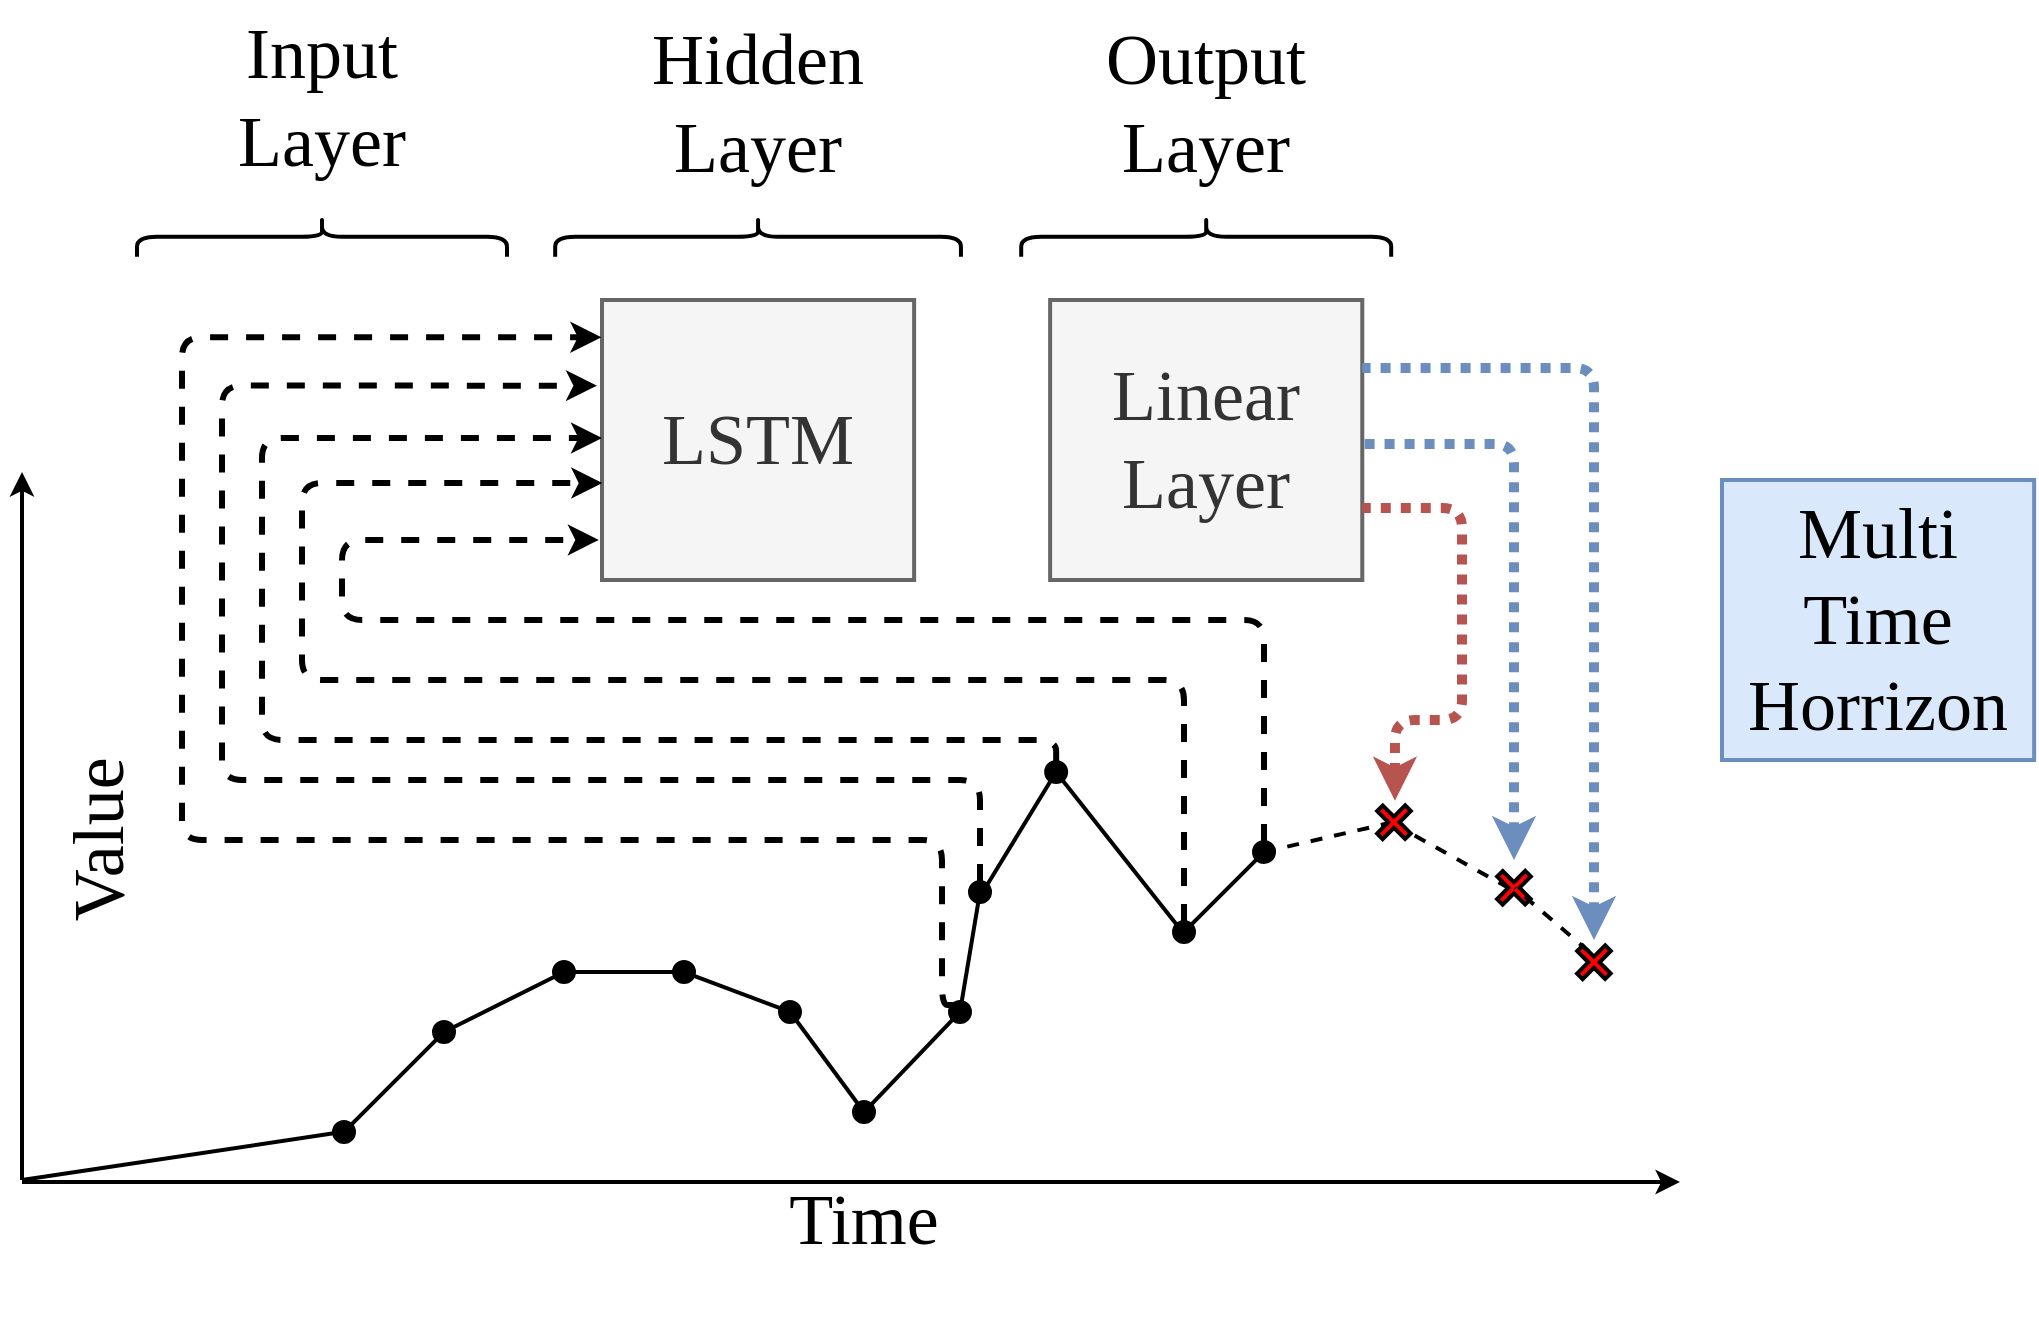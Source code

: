 <mxfile scale="5" border="0">
    <diagram id="FgpiK9OE_3OYkIBHCV0x" name="Page-1">
        <mxGraphModel dx="2401" dy="1133" grid="1" gridSize="10" guides="1" tooltips="1" connect="1" arrows="1" fold="1" page="1" pageScale="1" pageWidth="850" pageHeight="1100" background="#ffffff" math="0" shadow="0">
            <root>
                <mxCell id="0"/>
                <mxCell id="1" parent="0"/>
                <mxCell id="117" value="" style="shape=curlyBracket;whiteSpace=wrap;html=1;rounded=1;fillColor=#FF0000;rotation=90;fontFamily=Garamond;fontSize=36;strokeWidth=2;" parent="1" vertex="1">
                    <mxGeometry x="368.03" y="146.93" width="20" height="202.88" as="geometry"/>
                </mxCell>
                <mxCell id="690" value="Hidden Layer" style="text;align=center;verticalAlign=middle;rounded=0;fontFamily=Garamond;html=1;whiteSpace=wrap;fontSize=36;rotation=0;strokeWidth=2;" parent="1" vertex="1">
                    <mxGeometry x="300.0" y="133.93" width="156.07" height="97.12" as="geometry"/>
                </mxCell>
                <mxCell id="692" value="" style="shape=curlyBracket;whiteSpace=wrap;html=1;rounded=1;fillColor=#FF0000;rotation=90;fontFamily=Garamond;fontSize=36;strokeWidth=2;" parent="1" vertex="1">
                    <mxGeometry x="150" y="155.87" width="20" height="185" as="geometry"/>
                </mxCell>
                <mxCell id="695" value="LSTM" style="text;align=center;verticalAlign=middle;rounded=0;fontFamily=Garamond;html=1;whiteSpace=wrap;fontSize=36;rotation=0;strokeWidth=2;fillColor=#f5f5f5;fontColor=#333333;strokeColor=#666666;" parent="1" vertex="1">
                    <mxGeometry x="300" y="280" width="156.07" height="140" as="geometry"/>
                </mxCell>
                <mxCell id="698" value="Input Layer" style="text;align=center;verticalAlign=middle;rounded=0;fontFamily=Garamond;html=1;whiteSpace=wrap;fontSize=36;rotation=0;strokeWidth=2;" vertex="1" parent="1">
                    <mxGeometry x="81.97" y="130" width="156.07" height="97.12" as="geometry"/>
                </mxCell>
                <mxCell id="699" value="Linear Layer" style="text;align=center;verticalAlign=middle;rounded=0;fontFamily=Garamond;html=1;whiteSpace=wrap;fontSize=36;rotation=0;strokeWidth=2;fillColor=#f5f5f5;fontColor=#333333;strokeColor=#666666;" vertex="1" parent="1">
                    <mxGeometry x="524.07" y="280" width="156.07" height="140" as="geometry"/>
                </mxCell>
                <mxCell id="700" value="" style="shape=curlyBracket;whiteSpace=wrap;html=1;rounded=1;fillColor=#FF0000;rotation=90;fontFamily=Garamond;fontSize=36;strokeWidth=2;" vertex="1" parent="1">
                    <mxGeometry x="592.1" y="155.87" width="20" height="185" as="geometry"/>
                </mxCell>
                <mxCell id="701" value="Output Layer" style="text;align=center;verticalAlign=middle;rounded=0;fontFamily=Garamond;html=1;whiteSpace=wrap;fontSize=36;rotation=0;strokeWidth=2;" vertex="1" parent="1">
                    <mxGeometry x="524.07" y="133.93" width="156.07" height="97.12" as="geometry"/>
                </mxCell>
                <mxCell id="704" value="" style="curved=1;endArrow=none;html=1;endFill=0;startArrow=none;entryX=0;entryY=0;entryDx=7.989;entryDy=7.904;fontFamily=Garamond;fontSize=36;strokeWidth=2;entryPerimeter=0;dashed=1;exitX=0.471;exitY=0.536;exitDx=0;exitDy=0;exitPerimeter=0;" edge="1" parent="1" source="732" target="737">
                    <mxGeometry width="50" height="50" relative="1" as="geometry">
                        <mxPoint x="641" y="566" as="sourcePoint"/>
                        <mxPoint x="706.162" y="550.923" as="targetPoint"/>
                        <Array as="points"/>
                    </mxGeometry>
                </mxCell>
                <mxCell id="705" value="" style="curved=1;endArrow=none;html=1;endFill=0;startArrow=none;entryX=0.514;entryY=0.5;entryDx=0;entryDy=0;fontFamily=Garamond;fontSize=36;strokeWidth=2;entryPerimeter=0;dashed=1;" edge="1" parent="1" target="732">
                    <mxGeometry width="50" height="50" relative="1" as="geometry">
                        <mxPoint x="631" y="556" as="sourcePoint"/>
                        <mxPoint x="637.464" y="569.536" as="targetPoint"/>
                        <Array as="points"/>
                    </mxGeometry>
                </mxCell>
                <mxCell id="706" value="" style="endArrow=classic;html=1;fontFamily=Garamond;fontSize=36;strokeWidth=2;" edge="1" parent="1">
                    <mxGeometry width="50" height="50" relative="1" as="geometry">
                        <mxPoint x="10" y="721" as="sourcePoint"/>
                        <mxPoint x="839" y="721" as="targetPoint"/>
                    </mxGeometry>
                </mxCell>
                <mxCell id="707" value="" style="endArrow=classic;html=1;fontFamily=Garamond;fontSize=36;strokeWidth=2;startArrow=none;" edge="1" parent="1">
                    <mxGeometry width="50" height="50" relative="1" as="geometry">
                        <mxPoint x="10" y="720" as="sourcePoint"/>
                        <mxPoint x="10" y="366" as="targetPoint"/>
                    </mxGeometry>
                </mxCell>
                <mxCell id="709" value="" style="curved=1;endArrow=none;html=1;endFill=0;fontFamily=Garamond;fontSize=36;strokeWidth=2;" edge="1" parent="1">
                    <mxGeometry width="50" height="50" relative="1" as="geometry">
                        <mxPoint x="10" y="720" as="sourcePoint"/>
                        <mxPoint x="170" y="696" as="targetPoint"/>
                        <Array as="points"/>
                    </mxGeometry>
                </mxCell>
                <mxCell id="710" value="" style="ellipse;whiteSpace=wrap;html=1;aspect=fixed;fillColor=#000000;fontFamily=Garamond;fontSize=36;strokeWidth=2;" vertex="1" parent="1">
                    <mxGeometry x="166" y="691" width="10" height="10" as="geometry"/>
                </mxCell>
                <mxCell id="712" value="" style="ellipse;whiteSpace=wrap;html=1;aspect=fixed;fillColor=#000000;fontFamily=Garamond;fontSize=36;strokeWidth=2;" vertex="1" parent="1">
                    <mxGeometry x="216" y="641" width="10" height="10" as="geometry"/>
                </mxCell>
                <mxCell id="713" value="" style="curved=1;endArrow=none;html=1;endFill=0;startArrow=none;fontFamily=Garamond;fontSize=36;strokeWidth=2;" edge="1" parent="1" source="710" target="712">
                    <mxGeometry width="50" height="50" relative="1" as="geometry">
                        <mxPoint x="210.041" y="559.054" as="sourcePoint"/>
                        <mxPoint x="789" y="573" as="targetPoint"/>
                        <Array as="points"/>
                    </mxGeometry>
                </mxCell>
                <mxCell id="714" value="" style="ellipse;whiteSpace=wrap;html=1;aspect=fixed;fillColor=#000000;fontFamily=Garamond;fontSize=36;strokeWidth=2;" vertex="1" parent="1">
                    <mxGeometry x="276" y="611" width="10" height="10" as="geometry"/>
                </mxCell>
                <mxCell id="715" value="" style="curved=1;endArrow=none;html=1;endFill=0;startArrow=none;fontFamily=Garamond;fontSize=36;strokeWidth=2;" edge="1" parent="1" source="712" target="714">
                    <mxGeometry width="50" height="50" relative="1" as="geometry">
                        <mxPoint x="268.069" y="523.094" as="sourcePoint"/>
                        <mxPoint x="789" y="573" as="targetPoint"/>
                        <Array as="points"/>
                    </mxGeometry>
                </mxCell>
                <mxCell id="716" value="" style="ellipse;whiteSpace=wrap;html=1;aspect=fixed;fillColor=#000000;fontFamily=Garamond;fontSize=36;strokeWidth=2;" vertex="1" parent="1">
                    <mxGeometry x="336" y="611" width="10" height="10" as="geometry"/>
                </mxCell>
                <mxCell id="717" value="" style="curved=1;endArrow=none;html=1;endFill=0;startArrow=none;fontFamily=Garamond;fontSize=36;strokeWidth=2;" edge="1" parent="1" source="714" target="716">
                    <mxGeometry width="50" height="50" relative="1" as="geometry">
                        <mxPoint x="293.293" y="570.95" as="sourcePoint"/>
                        <mxPoint x="789" y="573" as="targetPoint"/>
                        <Array as="points"/>
                    </mxGeometry>
                </mxCell>
                <mxCell id="718" value="" style="ellipse;whiteSpace=wrap;html=1;aspect=fixed;fillColor=#000000;fontFamily=Garamond;fontSize=36;strokeWidth=2;" vertex="1" parent="1">
                    <mxGeometry x="389" y="631" width="10" height="10" as="geometry"/>
                </mxCell>
                <mxCell id="719" value="" style="curved=1;endArrow=none;html=1;endFill=0;startArrow=none;fontFamily=Garamond;fontSize=36;strokeWidth=2;" edge="1" parent="1" source="716" target="718">
                    <mxGeometry width="50" height="50" relative="1" as="geometry">
                        <mxPoint x="348.835" y="617.272" as="sourcePoint"/>
                        <mxPoint x="789" y="573" as="targetPoint"/>
                        <Array as="points"/>
                    </mxGeometry>
                </mxCell>
                <mxCell id="720" value="" style="ellipse;whiteSpace=wrap;html=1;aspect=fixed;fillColor=#000000;fontFamily=Garamond;fontSize=36;strokeWidth=2;" vertex="1" parent="1">
                    <mxGeometry x="426" y="681" width="10" height="10" as="geometry"/>
                </mxCell>
                <mxCell id="721" value="" style="curved=1;endArrow=none;html=1;endFill=0;startArrow=none;fontFamily=Garamond;fontSize=36;strokeWidth=2;" edge="1" parent="1" source="718" target="720">
                    <mxGeometry width="50" height="50" relative="1" as="geometry">
                        <mxPoint x="408.95" y="636.707" as="sourcePoint"/>
                        <mxPoint x="789" y="573" as="targetPoint"/>
                        <Array as="points"/>
                    </mxGeometry>
                </mxCell>
                <mxCell id="722" value="" style="ellipse;whiteSpace=wrap;html=1;aspect=fixed;fillColor=#000000;fontFamily=Garamond;fontSize=36;strokeWidth=2;" vertex="1" parent="1">
                    <mxGeometry x="474" y="631" width="10" height="10" as="geometry"/>
                </mxCell>
                <mxCell id="723" value="" style="curved=1;endArrow=none;html=1;endFill=0;startArrow=none;fontFamily=Garamond;fontSize=36;strokeWidth=2;" edge="1" parent="1" source="720" target="722">
                    <mxGeometry width="50" height="50" relative="1" as="geometry">
                        <mxPoint x="444.85" y="680.927" as="sourcePoint"/>
                        <mxPoint x="789" y="573" as="targetPoint"/>
                        <Array as="points"/>
                    </mxGeometry>
                </mxCell>
                <mxCell id="724" value="" style="ellipse;whiteSpace=wrap;html=1;aspect=fixed;fillColor=#000000;fontFamily=Garamond;fontSize=36;strokeWidth=2;" vertex="1" parent="1">
                    <mxGeometry x="484" y="571" width="10" height="10" as="geometry"/>
                </mxCell>
                <mxCell id="725" value="" style="curved=1;endArrow=none;html=1;endFill=0;startArrow=none;fontFamily=Garamond;fontSize=36;strokeWidth=2;" edge="1" parent="1" source="722" target="724">
                    <mxGeometry width="50" height="50" relative="1" as="geometry">
                        <mxPoint x="459.661" y="750.956" as="sourcePoint"/>
                        <mxPoint x="789" y="573" as="targetPoint"/>
                        <Array as="points"/>
                    </mxGeometry>
                </mxCell>
                <mxCell id="751" style="edgeStyle=orthogonalEdgeStyle;html=1;exitX=0.5;exitY=0;exitDx=0;exitDy=0;entryX=0;entryY=0.5;entryDx=0;entryDy=0;dashed=1;strokeWidth=3;startArrow=none;startFill=0;endArrow=classic;endFill=1;" edge="1" parent="1" source="726">
                    <mxGeometry relative="1" as="geometry">
                        <mxPoint x="300" y="349" as="targetPoint"/>
                        <Array as="points">
                            <mxPoint x="527" y="500"/>
                            <mxPoint x="130" y="500"/>
                            <mxPoint x="130" y="349"/>
                        </Array>
                    </mxGeometry>
                </mxCell>
                <mxCell id="726" value="" style="ellipse;whiteSpace=wrap;html=1;aspect=fixed;fillColor=#000000;fontFamily=Garamond;fontSize=36;strokeWidth=2;" vertex="1" parent="1">
                    <mxGeometry x="522.07" y="511" width="10" height="10" as="geometry"/>
                </mxCell>
                <mxCell id="727" value="" style="curved=1;endArrow=none;html=1;endFill=0;startArrow=none;fontFamily=Garamond;fontSize=36;strokeWidth=2;exitX=1;exitY=0;exitDx=0;exitDy=0;" edge="1" parent="1" source="724" target="726">
                    <mxGeometry width="50" height="50" relative="1" as="geometry">
                        <mxPoint x="474" y="566" as="sourcePoint"/>
                        <mxPoint x="789" y="573" as="targetPoint"/>
                        <Array as="points"/>
                    </mxGeometry>
                </mxCell>
                <mxCell id="728" value="" style="curved=1;endArrow=none;html=1;endFill=0;startArrow=none;entryX=0;entryY=1;entryDx=0;entryDy=0;fontFamily=Garamond;fontSize=36;strokeWidth=2;" edge="1" parent="1" source="730" target="729">
                    <mxGeometry width="50" height="50" relative="1" as="geometry">
                        <mxPoint x="677.862" y="529.176" as="sourcePoint"/>
                        <mxPoint x="789" y="573" as="targetPoint"/>
                        <Array as="points"/>
                    </mxGeometry>
                </mxCell>
                <mxCell id="745" style="edgeStyle=orthogonalEdgeStyle;html=1;dashed=1;endArrow=classic;endFill=1;strokeWidth=3;entryX=-0.01;entryY=0.864;entryDx=0;entryDy=0;entryPerimeter=0;" edge="1" parent="1" source="729">
                    <mxGeometry relative="1" as="geometry">
                        <mxPoint x="298.439" y="399.96" as="targetPoint"/>
                        <Array as="points">
                            <mxPoint x="631" y="440"/>
                            <mxPoint x="170" y="440"/>
                            <mxPoint x="170" y="400"/>
                        </Array>
                    </mxGeometry>
                </mxCell>
                <mxCell id="729" value="" style="ellipse;whiteSpace=wrap;html=1;aspect=fixed;fillColor=#000000;fontFamily=Garamond;fontSize=36;strokeWidth=2;" vertex="1" parent="1">
                    <mxGeometry x="626" y="551" width="10" height="10" as="geometry"/>
                </mxCell>
                <mxCell id="746" style="edgeStyle=orthogonalEdgeStyle;html=1;dashed=1;endArrow=classic;endFill=1;strokeWidth=3;startArrow=none;startFill=0;entryX=0.001;entryY=0.661;entryDx=0;entryDy=0;entryPerimeter=0;" edge="1" parent="1" source="730">
                    <mxGeometry relative="1" as="geometry">
                        <mxPoint x="300.156" y="371.54" as="targetPoint"/>
                        <Array as="points">
                            <mxPoint x="591" y="470"/>
                            <mxPoint x="150" y="470"/>
                            <mxPoint x="150" y="372"/>
                        </Array>
                    </mxGeometry>
                </mxCell>
                <mxCell id="730" value="" style="ellipse;whiteSpace=wrap;html=1;aspect=fixed;fillColor=#000000;fontFamily=Garamond;fontSize=36;strokeWidth=2;" vertex="1" parent="1">
                    <mxGeometry x="586" y="591" width="10" height="10" as="geometry"/>
                </mxCell>
                <mxCell id="731" value="" style="curved=1;endArrow=none;html=1;endFill=0;startArrow=none;fontFamily=Garamond;fontSize=36;strokeWidth=2;entryX=0;entryY=0;entryDx=0;entryDy=0;" edge="1" parent="1" target="730">
                    <mxGeometry width="50" height="50" relative="1" as="geometry">
                        <mxPoint x="527" y="516" as="sourcePoint"/>
                        <mxPoint x="674" y="556" as="targetPoint"/>
                        <Array as="points"/>
                    </mxGeometry>
                </mxCell>
                <mxCell id="747" style="edgeStyle=orthogonalEdgeStyle;html=1;dashed=1;endArrow=none;endFill=0;startArrow=classic;startFill=1;strokeWidth=5;entryX=1;entryY=0.75;entryDx=0;entryDy=0;dashPattern=1 1;fillColor=#f8cecc;strokeColor=#b85450;exitX=0.9;exitY=0.132;exitDx=0;exitDy=0;exitPerimeter=0;" edge="1" parent="1" source="732">
                    <mxGeometry relative="1" as="geometry">
                        <mxPoint x="680.14" y="384" as="targetPoint"/>
                        <mxPoint x="696" y="659" as="sourcePoint"/>
                        <Array as="points">
                            <mxPoint x="696" y="490"/>
                            <mxPoint x="730" y="490"/>
                            <mxPoint x="730" y="384"/>
                        </Array>
                    </mxGeometry>
                </mxCell>
                <mxCell id="732" value="" style="shape=cross;whiteSpace=wrap;html=1;rotation=-45;fillColor=#FF0000;fontFamily=Garamond;fontSize=36;strokeWidth=2;" vertex="1" parent="1">
                    <mxGeometry x="686" y="531.24" width="19.93" height="19.76" as="geometry"/>
                </mxCell>
                <mxCell id="734" value="Value" style="text;align=center;verticalAlign=middle;rounded=0;fontFamily=Garamond;html=1;whiteSpace=wrap;fontSize=36;rotation=-90;strokeWidth=2;" vertex="1" parent="1">
                    <mxGeometry x="-30" y="501" width="156.07" height="97.12" as="geometry"/>
                </mxCell>
                <mxCell id="735" value="Time" style="text;align=center;verticalAlign=middle;rounded=0;fontFamily=Garamond;html=1;whiteSpace=wrap;fontSize=36;rotation=0;strokeWidth=2;" vertex="1" parent="1">
                    <mxGeometry x="352.97" y="691" width="156.07" height="97.12" as="geometry"/>
                </mxCell>
                <mxCell id="737" value="" style="shape=cross;whiteSpace=wrap;html=1;rotation=-45;fillColor=#FF0000;fontFamily=Garamond;fontSize=36;strokeWidth=2;" vertex="1" parent="1">
                    <mxGeometry x="746" y="564" width="19.93" height="19.76" as="geometry"/>
                </mxCell>
                <mxCell id="738" value="" style="shape=cross;whiteSpace=wrap;html=1;rotation=-45;fillColor=#FF0000;fontFamily=Garamond;fontSize=36;strokeWidth=2;" vertex="1" parent="1">
                    <mxGeometry x="786" y="601.24" width="19.93" height="19.76" as="geometry"/>
                </mxCell>
                <mxCell id="739" value="" style="curved=1;endArrow=none;html=1;endFill=0;startArrow=none;fontFamily=Garamond;fontSize=36;strokeWidth=2;dashed=1;exitX=0;exitY=0;exitDx=11.941;exitDy=3.952;exitPerimeter=0;entryX=0.508;entryY=0.517;entryDx=0;entryDy=0;entryPerimeter=0;" edge="1" parent="1" source="738" target="737">
                    <mxGeometry width="50" height="50" relative="1" as="geometry">
                        <mxPoint x="763" y="661" as="sourcePoint"/>
                        <mxPoint x="756" y="571" as="targetPoint"/>
                        <Array as="points"/>
                    </mxGeometry>
                </mxCell>
                <mxCell id="748" style="edgeStyle=orthogonalEdgeStyle;html=1;dashed=1;endArrow=none;endFill=0;startArrow=classic;startFill=1;strokeWidth=5;entryX=1;entryY=0.25;entryDx=0;entryDy=0;dashPattern=1 1;fillColor=#dae8fc;strokeColor=#6c8ebf;" edge="1" parent="1">
                    <mxGeometry relative="1" as="geometry">
                        <mxPoint x="680.14" y="314" as="targetPoint"/>
                        <mxPoint x="796" y="600" as="sourcePoint"/>
                        <Array as="points">
                            <mxPoint x="796" y="314"/>
                        </Array>
                    </mxGeometry>
                </mxCell>
                <mxCell id="749" style="edgeStyle=orthogonalEdgeStyle;html=1;dashed=1;endArrow=none;endFill=0;startArrow=classic;startFill=1;strokeWidth=5;dashPattern=1 1;fillColor=#dae8fc;strokeColor=#6c8ebf;" edge="1" parent="1">
                    <mxGeometry relative="1" as="geometry">
                        <mxPoint x="680.14" y="352" as="targetPoint"/>
                        <mxPoint x="756" y="560" as="sourcePoint"/>
                        <Array as="points">
                            <mxPoint x="756" y="352"/>
                        </Array>
                    </mxGeometry>
                </mxCell>
                <mxCell id="752" style="edgeStyle=orthogonalEdgeStyle;html=1;exitX=0.5;exitY=0;exitDx=0;exitDy=0;entryX=-0.016;entryY=0.313;entryDx=0;entryDy=0;entryPerimeter=0;dashed=1;strokeWidth=3;startArrow=none;startFill=0;endArrow=classic;endFill=1;" edge="1" parent="1" source="724">
                    <mxGeometry relative="1" as="geometry">
                        <mxPoint x="522.02" y="615.87" as="sourcePoint"/>
                        <mxPoint x="297.503" y="322.82" as="targetPoint"/>
                        <Array as="points">
                            <mxPoint x="489" y="520"/>
                            <mxPoint x="110" y="520"/>
                            <mxPoint x="110" y="323"/>
                        </Array>
                    </mxGeometry>
                </mxCell>
                <mxCell id="753" style="edgeStyle=orthogonalEdgeStyle;html=1;exitX=0;exitY=0;exitDx=0;exitDy=0;entryX=-0.002;entryY=0.133;entryDx=0;entryDy=0;dashed=1;strokeWidth=3;startArrow=none;startFill=0;endArrow=classic;endFill=1;entryPerimeter=0;" edge="1" parent="1" source="722" target="695">
                    <mxGeometry relative="1" as="geometry">
                        <mxPoint x="426" y="669.13" as="sourcePoint"/>
                        <mxPoint x="231.326" y="310.0" as="targetPoint"/>
                        <Array as="points">
                            <mxPoint x="470" y="633"/>
                            <mxPoint x="470" y="550"/>
                            <mxPoint x="90" y="550"/>
                            <mxPoint x="90" y="299"/>
                        </Array>
                    </mxGeometry>
                </mxCell>
                <mxCell id="754" value="Multi Time Horrizon" style="text;align=center;verticalAlign=middle;rounded=0;fontFamily=Garamond;html=1;whiteSpace=wrap;fontSize=36;rotation=0;strokeWidth=2;fillColor=#dae8fc;strokeColor=#6c8ebf;" vertex="1" parent="1">
                    <mxGeometry x="860.0" y="370" width="156.07" height="140" as="geometry"/>
                </mxCell>
            </root>
        </mxGraphModel>
    </diagram>
</mxfile>